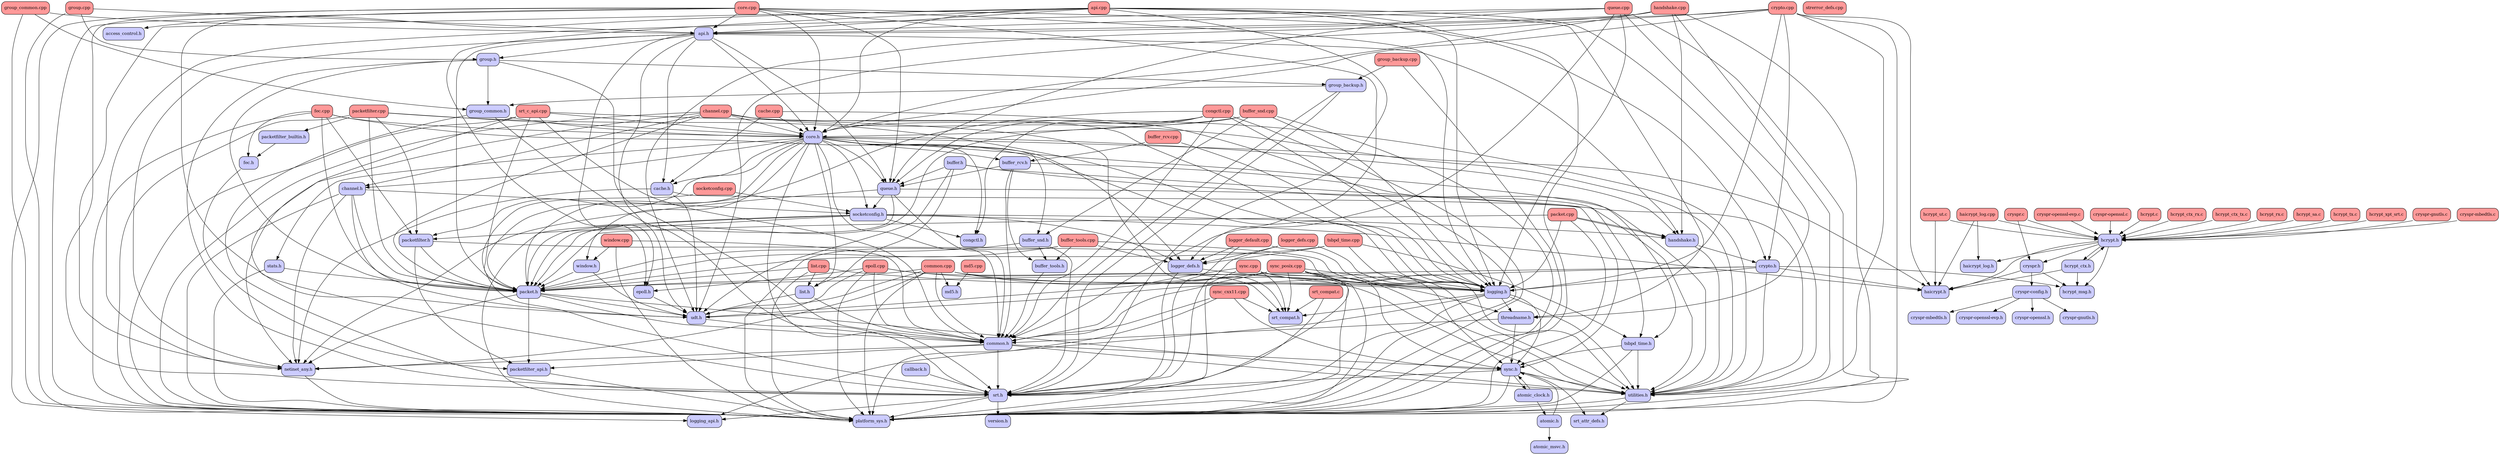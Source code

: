 digraph codeviz {
    splines=true
    sep="+15,15"
    overlap=scalexy

    node [shape=Mrecord, fontsize=12]

    node [fillcolor="#ccccff", style=filled] "access_control.h"   [label = "access_control.h"]
    node [fillcolor="#ff9999", style=filled] "api.cpp"            [label = "api.cpp"]
    node [fillcolor="#ccccff", style=filled] "api.h"              [label = "api.h"]
    node [fillcolor="#ccccff", style=filled] "atomic.h"           [label = "atomic.h"]
    node [fillcolor="#ccccff", style=filled] "atomic_clock.h"     [label = "atomic_clock.h"]
    node [fillcolor="#ccccff", style=filled] "atomic_msvc.h"      [label = "atomic_msvc.h"]
    node [fillcolor="#ccccff", style=filled] "buffer.h"           [label = "buffer.h"]
    node [fillcolor="#ff9999", style=filled] "buffer_rcv.cpp"     [label = "buffer_rcv.cpp"]
    node [fillcolor="#ccccff", style=filled] "buffer_rcv.h"       [label = "buffer_rcv.h"]
    node [fillcolor="#ff9999", style=filled] "buffer_snd.cpp"     [label = "buffer_snd.cpp"]
    node [fillcolor="#ccccff", style=filled] "buffer_snd.h"       [label = "buffer_snd.h"]
    node [fillcolor="#ff9999", style=filled] "buffer_tools.cpp"   [label = "buffer_tools.cpp"]
    node [fillcolor="#ccccff", style=filled] "buffer_tools.h"     [label = "buffer_tools.h"]
    node [fillcolor="#ff9999", style=filled] "cache.cpp"          [label = "cache.cpp"]
    node [fillcolor="#ccccff", style=filled] "cache.h"            [label = "cache.h"]
    node [fillcolor="#ccccff", style=filled] "callback.h"         [label = "callback.h"]
    node [fillcolor="#ff9999", style=filled] "channel.cpp"        [label = "channel.cpp"]
    node [fillcolor="#ccccff", style=filled] "channel.h"          [label = "channel.h"]
    node [fillcolor="#ff9999", style=filled] "common.cpp"         [label = "common.cpp"]
    node [fillcolor="#ccccff", style=filled] "common.h"           [label = "common.h"]
    node [fillcolor="#ff9999", style=filled] "congctl.cpp"        [label = "congctl.cpp"]
    node [fillcolor="#ccccff", style=filled] "congctl.h"          [label = "congctl.h"]
    node [fillcolor="#ff9999", style=filled] "core.cpp"           [label = "core.cpp"]
    node [fillcolor="#ccccff", style=filled] "core.h"             [label = "core.h"]
    node [fillcolor="#ff9999", style=filled] "crypto.cpp"         [label = "crypto.cpp"]
    node [fillcolor="#ccccff", style=filled] "crypto.h"           [label = "crypto.h"]
    node [fillcolor="#ccccff", style=filled] "cryspr-config.h"    [label = "cryspr-config.h"]
    node [fillcolor="#ff9999", style=filled] "cryspr-gnutls.c"    [label = "cryspr-gnutls.c"]
    node [fillcolor="#ccccff", style=filled] "cryspr-gnutls.h"    [label = "cryspr-gnutls.h"]
    node [fillcolor="#ff9999", style=filled] "cryspr-mbedtls.c"   [label = "cryspr-mbedtls.c"]
    node [fillcolor="#ccccff", style=filled] "cryspr-mbedtls.h"   [label = "cryspr-mbedtls.h"]
    node [fillcolor="#ff9999", style=filled] "cryspr-openssl-evp.c" [label = "cryspr-openssl-evp.c"]
    node [fillcolor="#ccccff", style=filled] "cryspr-openssl-evp.h" [label = "cryspr-openssl-evp.h"]
    node [fillcolor="#ff9999", style=filled] "cryspr-openssl.c"   [label = "cryspr-openssl.c"]
    node [fillcolor="#ccccff", style=filled] "cryspr-openssl.h"   [label = "cryspr-openssl.h"]
    node [fillcolor="#ff9999", style=filled] "cryspr.c"           [label = "cryspr.c"]
    node [fillcolor="#ccccff", style=filled] "cryspr.h"           [label = "cryspr.h"]
    node [fillcolor="#ff9999", style=filled] "epoll.cpp"          [label = "epoll.cpp"]
    node [fillcolor="#ccccff", style=filled] "epoll.h"            [label = "epoll.h"]
    node [fillcolor="#ff9999", style=filled] "fec.cpp"            [label = "fec.cpp"]
    node [fillcolor="#ccccff", style=filled] "fec.h"              [label = "fec.h"]
    node [fillcolor="#ff9999", style=filled] "group.cpp"          [label = "group.cpp"]
    node [fillcolor="#ccccff", style=filled] "group.h"            [label = "group.h"]
    node [fillcolor="#ff9999", style=filled] "group_backup.cpp"   [label = "group_backup.cpp"]
    node [fillcolor="#ccccff", style=filled] "group_backup.h"     [label = "group_backup.h"]
    node [fillcolor="#ff9999", style=filled] "group_common.cpp"   [label = "group_common.cpp"]
    node [fillcolor="#ccccff", style=filled] "group_common.h"     [label = "group_common.h"]
    node [fillcolor="#ccccff", style=filled] "haicrypt.h"         [label = "haicrypt.h"]
    node [fillcolor="#ff9999", style=filled] "haicrypt_log.cpp"   [label = "haicrypt_log.cpp"]
    node [fillcolor="#ccccff", style=filled] "haicrypt_log.h"     [label = "haicrypt_log.h"]
    node [fillcolor="#ff9999", style=filled] "handshake.cpp"      [label = "handshake.cpp"]
    node [fillcolor="#ccccff", style=filled] "handshake.h"        [label = "handshake.h"]
    node [fillcolor="#ff9999", style=filled] "hcrypt.c"           [label = "hcrypt.c"]
    node [fillcolor="#ccccff", style=filled] "hcrypt.h"           [label = "hcrypt.h"]
    node [fillcolor="#ccccff", style=filled] "hcrypt_ctx.h"       [label = "hcrypt_ctx.h"]
    node [fillcolor="#ff9999", style=filled] "hcrypt_ctx_rx.c"    [label = "hcrypt_ctx_rx.c"]
    node [fillcolor="#ff9999", style=filled] "hcrypt_ctx_tx.c"    [label = "hcrypt_ctx_tx.c"]
    node [fillcolor="#ccccff", style=filled] "hcrypt_msg.h"       [label = "hcrypt_msg.h"]
    node [fillcolor="#ff9999", style=filled] "hcrypt_rx.c"        [label = "hcrypt_rx.c"]
    node [fillcolor="#ff9999", style=filled] "hcrypt_sa.c"        [label = "hcrypt_sa.c"]
    node [fillcolor="#ff9999", style=filled] "hcrypt_tx.c"        [label = "hcrypt_tx.c"]
    node [fillcolor="#ff9999", style=filled] "hcrypt_ut.c"        [label = "hcrypt_ut.c"]
    node [fillcolor="#ff9999", style=filled] "hcrypt_xpt_srt.c"   [label = "hcrypt_xpt_srt.c"]
    node [fillcolor="#ff9999", style=filled] "list.cpp"           [label = "list.cpp"]
    node [fillcolor="#ccccff", style=filled] "list.h"             [label = "list.h"]
    node [fillcolor="#ff9999", style=filled] "logger_default.cpp" [label = "logger_default.cpp"]
    node [fillcolor="#ff9999", style=filled] "logger_defs.cpp"    [label = "logger_defs.cpp"]
    node [fillcolor="#ccccff", style=filled] "logger_defs.h"      [label = "logger_defs.h"]
    node [fillcolor="#ccccff", style=filled] "logging.h"          [label = "logging.h"]
    node [fillcolor="#ccccff", style=filled] "logging_api.h"      [label = "logging_api.h"]
    node [fillcolor="#ff9999", style=filled] "md5.cpp"            [label = "md5.cpp"]
    node [fillcolor="#ccccff", style=filled] "md5.h"              [label = "md5.h"]
    node [fillcolor="#ccccff", style=filled] "netinet_any.h"      [label = "netinet_any.h"]
    node [fillcolor="#ff9999", style=filled] "packet.cpp"         [label = "packet.cpp"]
    node [fillcolor="#ccccff", style=filled] "packet.h"           [label = "packet.h"]
    node [fillcolor="#ff9999", style=filled] "packetfilter.cpp"   [label = "packetfilter.cpp"]
    node [fillcolor="#ccccff", style=filled] "packetfilter.h"     [label = "packetfilter.h"]
    node [fillcolor="#ccccff", style=filled] "packetfilter_api.h" [label = "packetfilter_api.h"]
    node [fillcolor="#ccccff", style=filled] "packetfilter_builtin.h" [label = "packetfilter_builtin.h"]
    node [fillcolor="#ccccff", style=filled] "platform_sys.h"     [label = "platform_sys.h"]
    node [fillcolor="#ff9999", style=filled] "queue.cpp"          [label = "queue.cpp"]
    node [fillcolor="#ccccff", style=filled] "queue.h"            [label = "queue.h"]
    node [fillcolor="#ff9999", style=filled] "socketconfig.cpp"   [label = "socketconfig.cpp"]
    node [fillcolor="#ccccff", style=filled] "socketconfig.h"     [label = "socketconfig.h"]
    node [fillcolor="#ccccff", style=filled] "srt.h"              [label = "srt.h"]
    node [fillcolor="#ccccff", style=filled] "srt_attr_defs.h"    [label = "srt_attr_defs.h"]
    node [fillcolor="#ff9999", style=filled] "srt_c_api.cpp"      [label = "srt_c_api.cpp"]
    node [fillcolor="#ff9999", style=filled] "srt_compat.c"       [label = "srt_compat.c"]
    node [fillcolor="#ccccff", style=filled] "srt_compat.h"       [label = "srt_compat.h"]
    node [fillcolor="#ccccff", style=filled] "stats.h"            [label = "stats.h"]
    node [fillcolor="#ff9999", style=filled] "strerror_defs.cpp"  [label = "strerror_defs.cpp"]
    node [fillcolor="#ff9999", style=filled] "sync.cpp"           [label = "sync.cpp"]
    node [fillcolor="#ccccff", style=filled] "sync.h"             [label = "sync.h"]
    node [fillcolor="#ff9999", style=filled] "sync_cxx11.cpp"     [label = "sync_cxx11.cpp"]
    node [fillcolor="#ff9999", style=filled] "sync_posix.cpp"     [label = "sync_posix.cpp"]
    node [fillcolor="#ccccff", style=filled] "threadname.h"       [label = "threadname.h"]
    node [fillcolor="#ff9999", style=filled] "tsbpd_time.cpp"     [label = "tsbpd_time.cpp"]
    node [fillcolor="#ccccff", style=filled] "tsbpd_time.h"       [label = "tsbpd_time.h"]
    node [fillcolor="#ccccff", style=filled] "udt.h"              [label = "udt.h"]
    node [fillcolor="#ccccff", style=filled] "utilities.h"        [label = "utilities.h"]
    node [fillcolor="#ccccff", style=filled] "version.h"          [label = "version.h"]
    node [fillcolor="#ff9999", style=filled] "window.cpp"         [label = "window.cpp"]
    node [fillcolor="#ccccff", style=filled] "window.h"           [label = "window.h"]

    "api.cpp"            ->     "platform_sys.h"
    "api.cpp"            ->        "utilities.h"
    "api.cpp"            ->      "netinet_any.h"
    "api.cpp"            ->              "api.h"
    "api.cpp"            ->             "core.h"
    "api.cpp"            ->            "epoll.h"
    "api.cpp"            ->          "logging.h"
    "api.cpp"            ->       "threadname.h"
    "api.cpp"            ->              "srt.h"
    "api.cpp"            ->              "udt.h"
    "api.h"              ->      "netinet_any.h"
    "api.h"              ->              "udt.h"
    "api.h"              ->           "packet.h"
    "api.h"              ->            "queue.h"
    "api.h"              ->            "cache.h"
    "api.h"              ->            "epoll.h"
    "api.h"              ->        "handshake.h"
    "api.h"              ->             "core.h"
    "api.h"              ->            "group.h"
    "atomic.h"           ->      "atomic_msvc.h"
    "atomic.h"           ->             "sync.h"
    "atomic_clock.h"     ->             "sync.h"
    "atomic_clock.h"     ->           "atomic.h"
    "buffer.h"           ->              "udt.h"
    "buffer.h"           ->             "list.h"
    "buffer.h"           ->            "queue.h"
    "buffer.h"           ->       "tsbpd_time.h"
    "buffer.h"           ->        "utilities.h"
    "buffer_rcv.cpp"     ->       "buffer_rcv.h"
    "buffer_rcv.cpp"     ->          "logging.h"
    "buffer_rcv.h"       ->     "buffer_tools.h"
    "buffer_rcv.h"       ->           "common.h"
    "buffer_rcv.h"       ->            "queue.h"
    "buffer_rcv.h"       ->       "tsbpd_time.h"
    "buffer_snd.cpp"     ->     "platform_sys.h"
    "buffer_snd.cpp"     ->       "buffer_snd.h"
    "buffer_snd.cpp"     ->           "packet.h"
    "buffer_snd.cpp"     ->             "core.h"
    "buffer_snd.cpp"     ->          "logging.h"
    "buffer_snd.h"       ->              "srt.h"
    "buffer_snd.h"       ->           "packet.h"
    "buffer_snd.h"       ->     "buffer_tools.h"
    "buffer_tools.cpp"   ->     "platform_sys.h"
    "buffer_tools.cpp"   ->     "buffer_tools.h"
    "buffer_tools.cpp"   ->           "packet.h"
    "buffer_tools.cpp"   ->      "logger_defs.h"
    "buffer_tools.cpp"   ->        "utilities.h"
    "buffer_tools.h"     ->           "common.h"
    "cache.cpp"          ->     "platform_sys.h"
    "cache.cpp"          ->            "cache.h"
    "cache.cpp"          ->             "core.h"
    "cache.h"            ->             "sync.h"
    "cache.h"            ->      "netinet_any.h"
    "cache.h"            ->              "udt.h"
    "callback.h"         ->              "srt.h"
    "channel.cpp"        ->     "platform_sys.h"
    "channel.cpp"        ->       "srt_compat.h"
    "channel.cpp"        ->          "channel.h"
    "channel.cpp"        ->             "core.h"
    "channel.cpp"        ->           "packet.h"
    "channel.cpp"        ->          "logging.h"
    "channel.cpp"        ->      "netinet_any.h"
    "channel.cpp"        ->        "utilities.h"
    "channel.h"          ->     "platform_sys.h"
    "channel.h"          ->              "udt.h"
    "channel.h"          ->           "packet.h"
    "channel.h"          ->     "socketconfig.h"
    "channel.h"          ->      "netinet_any.h"
    "common.cpp"         ->     "platform_sys.h"
    "common.cpp"         ->              "udt.h"
    "common.cpp"         ->              "md5.h"
    "common.cpp"         ->           "common.h"
    "common.cpp"         ->      "netinet_any.h"
    "common.cpp"         ->          "logging.h"
    "common.cpp"         ->           "packet.h"
    "common.cpp"         ->       "threadname.h"
    "common.cpp"         ->       "srt_compat.h"
    "common.h"           ->              "srt.h"
    "common.h"           ->        "utilities.h"
    "common.h"           ->             "sync.h"
    "common.h"           ->      "netinet_any.h"
    "common.h"           -> "packetfilter_api.h"
    "congctl.cpp"        ->     "platform_sys.h"
    "congctl.cpp"        ->           "common.h"
    "congctl.cpp"        ->             "core.h"
    "congctl.cpp"        ->            "queue.h"
    "congctl.cpp"        ->           "packet.h"
    "congctl.cpp"        ->          "congctl.h"
    "congctl.cpp"        ->          "logging.h"
    "core.cpp"           ->     "platform_sys.h"
    "core.cpp"           ->              "srt.h"
    "core.cpp"           ->   "access_control.h"
    "core.cpp"           ->            "queue.h"
    "core.cpp"           ->              "api.h"
    "core.cpp"           ->             "core.h"
    "core.cpp"           ->          "logging.h"
    "core.cpp"           ->           "crypto.h"
    "core.cpp"           ->      "logging_api.h"
    "core.cpp"           ->      "logger_defs.h"
    "core.h"             ->              "srt.h"
    "core.h"             ->           "common.h"
    "core.h"             ->             "list.h"
    "core.h"             ->       "buffer_snd.h"
    "core.h"             ->       "buffer_rcv.h"
    "core.h"             ->           "window.h"
    "core.h"             ->           "packet.h"
    "core.h"             ->          "channel.h"
    "core.h"             ->            "cache.h"
    "core.h"             ->            "queue.h"
    "core.h"             ->        "handshake.h"
    "core.h"             ->          "congctl.h"
    "core.h"             ->     "packetfilter.h"
    "core.h"             ->     "socketconfig.h"
    "core.h"             ->        "utilities.h"
    "core.h"             ->      "logger_defs.h"
    "core.h"             ->            "stats.h"
    "core.h"             ->         "haicrypt.h"
    "crypto.cpp"         ->     "platform_sys.h"
    "crypto.cpp"         ->              "udt.h"
    "crypto.cpp"         ->        "utilities.h"
    "crypto.cpp"         ->         "haicrypt.h"
    "crypto.cpp"         ->           "crypto.h"
    "crypto.cpp"         ->          "logging.h"
    "crypto.cpp"         ->             "core.h"
    "crypto.cpp"         ->              "api.h"
    "crypto.h"           ->              "udt.h"
    "crypto.h"           ->           "packet.h"
    "crypto.h"           ->        "utilities.h"
    "crypto.h"           ->          "logging.h"
    "crypto.h"           ->         "haicrypt.h"
    "crypto.h"           ->       "hcrypt_msg.h"
    "cryspr-config.h"    ->   "cryspr-openssl.h"
    "cryspr-config.h"    -> "cryspr-openssl-evp.h"
    "cryspr-config.h"    ->    "cryspr-gnutls.h"
    "cryspr-config.h"    ->   "cryspr-mbedtls.h"
    "cryspr-gnutls.c"    ->           "hcrypt.h"
    "cryspr-mbedtls.c"   ->           "hcrypt.h"
    "cryspr-openssl-evp.c" ->           "hcrypt.h"
    "cryspr-openssl.c"   ->           "hcrypt.h"
    "cryspr.c"           ->           "hcrypt.h"
    "cryspr.c"           ->           "cryspr.h"
    "cryspr.h"           ->         "haicrypt.h"
    "cryspr.h"           ->       "hcrypt_msg.h"
    "cryspr.h"           ->    "cryspr-config.h"
    "epoll.cpp"          ->     "platform_sys.h"
    "epoll.cpp"          ->           "common.h"
    "epoll.cpp"          ->            "epoll.h"
    "epoll.cpp"          ->          "logging.h"
    "epoll.cpp"          ->              "udt.h"
    "epoll.cpp"          ->        "utilities.h"
    "epoll.h"            ->              "udt.h"
    "fec.cpp"            ->     "platform_sys.h"
    "fec.cpp"            ->     "packetfilter.h"
    "fec.cpp"            ->             "core.h"
    "fec.cpp"            ->           "packet.h"
    "fec.cpp"            ->          "logging.h"
    "fec.cpp"            ->              "fec.h"
    "fec.h"              -> "packetfilter_api.h"
    "group.cpp"          ->     "platform_sys.h"
    "group.cpp"          ->              "api.h"
    "group.cpp"          ->            "group.h"
    "group.h"            ->              "srt.h"
    "group.h"            ->           "common.h"
    "group.h"            ->           "packet.h"
    "group.h"            ->     "group_common.h"
    "group.h"            ->     "group_backup.h"
    "group_backup.cpp"   ->     "platform_sys.h"
    "group_backup.cpp"   ->     "group_backup.h"
    "group_backup.h"     ->              "srt.h"
    "group_backup.h"     ->           "common.h"
    "group_backup.h"     ->     "group_common.h"
    "group_common.cpp"   ->     "platform_sys.h"
    "group_common.cpp"   ->     "group_common.h"
    "group_common.cpp"   ->              "api.h"
    "group_common.h"     ->              "srt.h"
    "group_common.h"     ->           "common.h"
    "group_common.h"     ->             "core.h"
    "haicrypt_log.cpp"   ->     "haicrypt_log.h"
    "haicrypt_log.cpp"   ->           "hcrypt.h"
    "haicrypt_log.cpp"   ->         "haicrypt.h"
    "handshake.cpp"      ->     "platform_sys.h"
    "handshake.cpp"      ->              "udt.h"
    "handshake.cpp"      ->              "api.h"
    "handshake.cpp"      ->             "core.h"
    "handshake.cpp"      ->        "handshake.h"
    "handshake.cpp"      ->        "utilities.h"
    "handshake.h"        ->           "crypto.h"
    "handshake.h"        ->        "utilities.h"
    "hcrypt.c"           ->           "hcrypt.h"
    "hcrypt.h"           ->         "haicrypt.h"
    "hcrypt.h"           ->       "hcrypt_msg.h"
    "hcrypt.h"           ->       "hcrypt_ctx.h"
    "hcrypt.h"           ->           "cryspr.h"
    "hcrypt.h"           ->     "haicrypt_log.h"
    "hcrypt_ctx.h"       ->           "hcrypt.h"
    "hcrypt_ctx.h"       ->         "haicrypt.h"
    "hcrypt_ctx.h"       ->       "hcrypt_msg.h"
    "hcrypt_ctx_rx.c"    ->           "hcrypt.h"
    "hcrypt_ctx_tx.c"    ->           "hcrypt.h"
    "hcrypt_rx.c"        ->           "hcrypt.h"
    "hcrypt_sa.c"        ->           "hcrypt.h"
    "hcrypt_tx.c"        ->           "hcrypt.h"
    "hcrypt_ut.c"        ->         "haicrypt.h"
    "hcrypt_ut.c"        ->           "hcrypt.h"
    "hcrypt_xpt_srt.c"   ->           "hcrypt.h"
    "list.cpp"           ->     "platform_sys.h"
    "list.cpp"           ->             "list.h"
    "list.cpp"           ->           "packet.h"
    "list.cpp"           ->          "logging.h"
    "list.h"             ->              "udt.h"
    "list.h"             ->           "common.h"
    "logger_default.cpp" ->              "srt.h"
    "logger_default.cpp" ->          "logging.h"
    "logger_default.cpp" ->      "logger_defs.h"
    "logger_defs.cpp"    ->              "srt.h"
    "logger_defs.cpp"    ->          "logging.h"
    "logger_defs.cpp"    ->      "logger_defs.h"
    "logger_defs.h"      ->              "srt.h"
    "logger_defs.h"      ->          "logging.h"
    "logging.h"          ->              "srt.h"
    "logging.h"          ->        "utilities.h"
    "logging.h"          ->       "threadname.h"
    "logging.h"          ->      "logging_api.h"
    "logging.h"          ->       "srt_compat.h"
    "logging.h"          ->             "sync.h"
    "md5.cpp"            ->              "md5.h"
    "netinet_any.h"      ->     "platform_sys.h"
    "packet.cpp"         ->     "platform_sys.h"
    "packet.cpp"         ->           "packet.h"
    "packet.cpp"         ->        "handshake.h"
    "packet.cpp"         ->          "logging.h"
    "packet.cpp"         ->        "handshake.h"
    "packet.h"           ->              "udt.h"
    "packet.h"           ->           "common.h"
    "packet.h"           ->        "utilities.h"
    "packet.h"           ->      "netinet_any.h"
    "packet.h"           -> "packetfilter_api.h"
    "packetfilter.cpp"   ->     "platform_sys.h"
    "packetfilter.cpp"   ->     "packetfilter.h"
    "packetfilter.cpp"   -> "packetfilter_builtin.h"
    "packetfilter.cpp"   ->             "core.h"
    "packetfilter.cpp"   ->           "packet.h"
    "packetfilter.cpp"   ->          "logging.h"
    "packetfilter.h"     ->           "packet.h"
    "packetfilter.h"     ->        "utilities.h"
    "packetfilter.h"     -> "packetfilter_api.h"
    "packetfilter_api.h" ->     "platform_sys.h"
    "packetfilter_builtin.h" ->              "fec.h"
    "queue.cpp"          ->     "platform_sys.h"
    "queue.cpp"          ->           "common.h"
    "queue.cpp"          ->              "api.h"
    "queue.cpp"          ->      "netinet_any.h"
    "queue.cpp"          ->       "threadname.h"
    "queue.cpp"          ->          "logging.h"
    "queue.cpp"          ->            "queue.h"
    "queue.h"            ->           "common.h"
    "queue.h"            ->           "packet.h"
    "queue.h"            ->     "socketconfig.h"
    "queue.h"            ->      "netinet_any.h"
    "queue.h"            ->        "utilities.h"
    "socketconfig.cpp"   ->              "srt.h"
    "socketconfig.cpp"   ->     "socketconfig.h"
    "socketconfig.h"     ->     "platform_sys.h"
    "socketconfig.h"     ->         "haicrypt.h"
    "socketconfig.h"     ->          "congctl.h"
    "socketconfig.h"     ->           "packet.h"
    "socketconfig.h"     ->        "handshake.h"
    "socketconfig.h"     ->      "logger_defs.h"
    "socketconfig.h"     ->     "packetfilter.h"
    "srt.h"              ->          "version.h"
    "srt.h"              ->     "platform_sys.h"
    "srt.h"              ->      "logging_api.h"
    "srt_c_api.cpp"      ->     "platform_sys.h"
    "srt_c_api.cpp"      ->              "srt.h"
    "srt_c_api.cpp"      ->           "common.h"
    "srt_c_api.cpp"      ->           "packet.h"
    "srt_c_api.cpp"      ->             "core.h"
    "srt_c_api.cpp"      ->        "utilities.h"
    "srt_compat.c"       ->     "platform_sys.h"
    "srt_compat.c"       ->       "srt_compat.h"
    "stats.h"            ->     "platform_sys.h"
    "stats.h"            ->           "packet.h"
    "sync.cpp"           ->     "platform_sys.h"
    "sync.cpp"           ->             "sync.h"
    "sync.cpp"           ->              "srt.h"
    "sync.cpp"           ->       "srt_compat.h"
    "sync.cpp"           ->          "logging.h"
    "sync.cpp"           ->           "common.h"
    "sync.h"             ->     "platform_sys.h"
    "sync.h"             ->              "srt.h"
    "sync.h"             ->        "utilities.h"
    "sync.h"             ->    "srt_attr_defs.h"
    "sync.h"             ->     "atomic_clock.h"
    "sync_cxx11.cpp"     ->     "platform_sys.h"
    "sync_cxx11.cpp"     ->             "sync.h"
    "sync_cxx11.cpp"     ->       "srt_compat.h"
    "sync_cxx11.cpp"     ->           "common.h"
    "sync_posix.cpp"     ->     "platform_sys.h"
    "sync_posix.cpp"     ->             "sync.h"
    "sync_posix.cpp"     ->        "utilities.h"
    "sync_posix.cpp"     ->              "udt.h"
    "sync_posix.cpp"     ->              "srt.h"
    "sync_posix.cpp"     ->       "srt_compat.h"
    "sync_posix.cpp"     ->          "logging.h"
    "sync_posix.cpp"     ->           "common.h"
    "threadname.h"       ->           "common.h"
    "threadname.h"       ->             "sync.h"
    "tsbpd_time.cpp"     ->       "tsbpd_time.h"
    "tsbpd_time.cpp"     ->          "logging.h"
    "tsbpd_time.cpp"     ->      "logger_defs.h"
    "tsbpd_time.cpp"     ->           "packet.h"
    "tsbpd_time.h"       ->     "platform_sys.h"
    "tsbpd_time.h"       ->             "sync.h"
    "tsbpd_time.h"       ->        "utilities.h"
    "udt.h"              ->              "srt.h"
    "utilities.h"        ->     "platform_sys.h"
    "utilities.h"        ->    "srt_attr_defs.h"
    "window.cpp"         ->     "platform_sys.h"
    "window.cpp"         ->           "common.h"
    "window.cpp"         ->           "window.h"
    "window.h"           ->           "packet.h"
    "window.h"           ->              "udt.h"
}